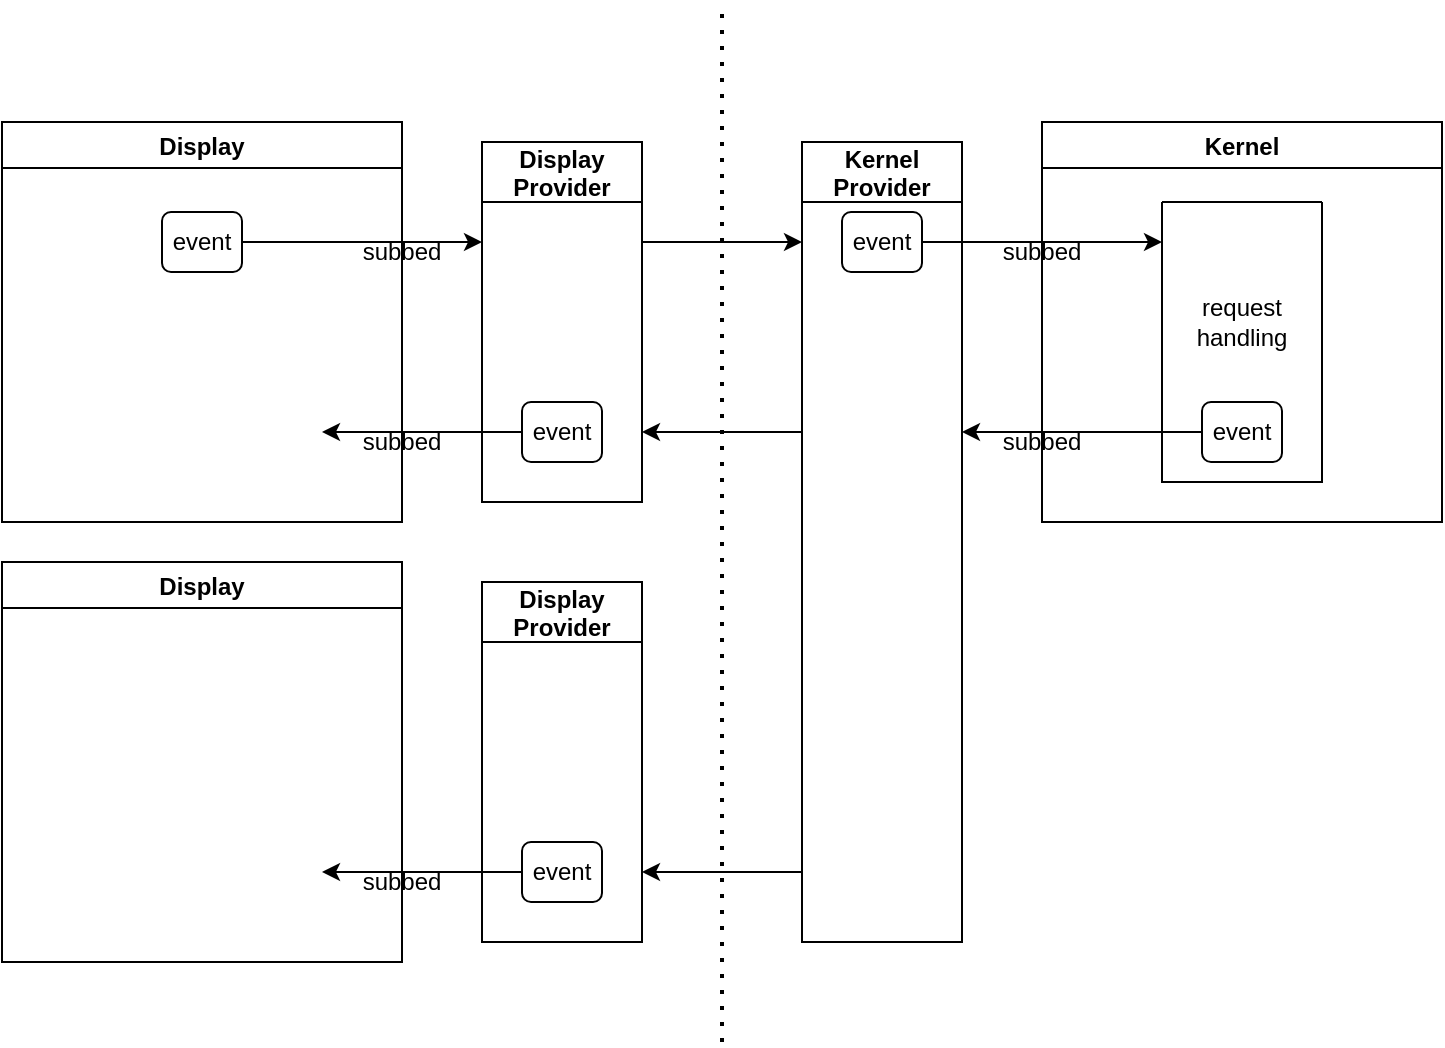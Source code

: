 <mxfile version="18.0.2" type="github">
  <diagram id="0XhfBKjNk-TcLNIDxF9G" name="Page-1">
    <mxGraphModel dx="1185" dy="662" grid="1" gridSize="10" guides="1" tooltips="1" connect="1" arrows="1" fold="1" page="1" pageScale="1" pageWidth="827" pageHeight="1169" math="0" shadow="0">
      <root>
        <mxCell id="0" />
        <mxCell id="1" parent="0" />
        <mxCell id="hAHZ5cEmVnTdR4CNkjqM-2" value="Display" style="swimlane;" vertex="1" parent="1">
          <mxGeometry x="40" y="220" width="200" height="200" as="geometry">
            <mxRectangle x="40" y="220" width="80" height="23" as="alternateBounds" />
          </mxGeometry>
        </mxCell>
        <mxCell id="hAHZ5cEmVnTdR4CNkjqM-4" value="event" style="rounded=1;whiteSpace=wrap;html=1;" vertex="1" parent="hAHZ5cEmVnTdR4CNkjqM-2">
          <mxGeometry x="80" y="45" width="40" height="30" as="geometry" />
        </mxCell>
        <mxCell id="hAHZ5cEmVnTdR4CNkjqM-3" value="Kernel" style="swimlane;" vertex="1" parent="1">
          <mxGeometry x="560" y="220" width="200" height="200" as="geometry" />
        </mxCell>
        <mxCell id="hAHZ5cEmVnTdR4CNkjqM-34" value="subbed" style="text;html=1;strokeColor=none;fillColor=none;align=center;verticalAlign=middle;whiteSpace=wrap;rounded=0;" vertex="1" parent="hAHZ5cEmVnTdR4CNkjqM-3">
          <mxGeometry x="-30" y="50" width="60" height="30" as="geometry" />
        </mxCell>
        <mxCell id="hAHZ5cEmVnTdR4CNkjqM-43" value="" style="swimlane;startSize=0;" vertex="1" parent="hAHZ5cEmVnTdR4CNkjqM-3">
          <mxGeometry x="60" y="40" width="80" height="140" as="geometry" />
        </mxCell>
        <mxCell id="hAHZ5cEmVnTdR4CNkjqM-44" value="request handling" style="text;html=1;strokeColor=none;fillColor=none;align=center;verticalAlign=middle;whiteSpace=wrap;rounded=0;" vertex="1" parent="hAHZ5cEmVnTdR4CNkjqM-43">
          <mxGeometry x="10" y="45" width="60" height="30" as="geometry" />
        </mxCell>
        <mxCell id="hAHZ5cEmVnTdR4CNkjqM-42" value="event" style="rounded=1;whiteSpace=wrap;html=1;" vertex="1" parent="hAHZ5cEmVnTdR4CNkjqM-43">
          <mxGeometry x="20" y="100" width="40" height="30" as="geometry" />
        </mxCell>
        <mxCell id="hAHZ5cEmVnTdR4CNkjqM-6" value="Display&#xa;Provider" style="swimlane;startSize=30;" vertex="1" parent="1">
          <mxGeometry x="280" y="230" width="80" height="180" as="geometry" />
        </mxCell>
        <mxCell id="hAHZ5cEmVnTdR4CNkjqM-45" value="event" style="rounded=1;whiteSpace=wrap;html=1;" vertex="1" parent="hAHZ5cEmVnTdR4CNkjqM-6">
          <mxGeometry x="20" y="130" width="40" height="30" as="geometry" />
        </mxCell>
        <mxCell id="hAHZ5cEmVnTdR4CNkjqM-8" value="" style="endArrow=classic;html=1;rounded=0;exitX=1;exitY=0.5;exitDx=0;exitDy=0;" edge="1" parent="1" source="hAHZ5cEmVnTdR4CNkjqM-4">
          <mxGeometry width="50" height="50" relative="1" as="geometry">
            <mxPoint x="310" y="345" as="sourcePoint" />
            <mxPoint x="280" y="280" as="targetPoint" />
          </mxGeometry>
        </mxCell>
        <mxCell id="hAHZ5cEmVnTdR4CNkjqM-11" value="subbed" style="text;html=1;strokeColor=none;fillColor=none;align=center;verticalAlign=middle;whiteSpace=wrap;rounded=0;" vertex="1" parent="1">
          <mxGeometry x="210" y="270" width="60" height="30" as="geometry" />
        </mxCell>
        <mxCell id="hAHZ5cEmVnTdR4CNkjqM-13" value="Kernel&#xa;Provider" style="swimlane;startSize=30;" vertex="1" parent="1">
          <mxGeometry x="440" y="230" width="80" height="400" as="geometry" />
        </mxCell>
        <mxCell id="hAHZ5cEmVnTdR4CNkjqM-41" value="event" style="rounded=1;whiteSpace=wrap;html=1;" vertex="1" parent="hAHZ5cEmVnTdR4CNkjqM-13">
          <mxGeometry x="20" y="35" width="40" height="30" as="geometry" />
        </mxCell>
        <mxCell id="hAHZ5cEmVnTdR4CNkjqM-49" value="" style="endArrow=classic;html=1;rounded=0;" edge="1" parent="hAHZ5cEmVnTdR4CNkjqM-13">
          <mxGeometry width="50" height="50" relative="1" as="geometry">
            <mxPoint y="145" as="sourcePoint" />
            <mxPoint x="-80" y="145" as="targetPoint" />
          </mxGeometry>
        </mxCell>
        <mxCell id="hAHZ5cEmVnTdR4CNkjqM-17" value="" style="endArrow=none;dashed=1;html=1;dashPattern=1 3;strokeWidth=2;rounded=0;" edge="1" parent="1">
          <mxGeometry width="50" height="50" relative="1" as="geometry">
            <mxPoint x="400" y="680" as="sourcePoint" />
            <mxPoint x="400" y="160" as="targetPoint" />
          </mxGeometry>
        </mxCell>
        <mxCell id="hAHZ5cEmVnTdR4CNkjqM-18" value="" style="endArrow=classic;html=1;rounded=0;exitX=0;exitY=0.5;exitDx=0;exitDy=0;" edge="1" parent="1" source="hAHZ5cEmVnTdR4CNkjqM-42">
          <mxGeometry width="50" height="50" relative="1" as="geometry">
            <mxPoint x="620" y="380" as="sourcePoint" />
            <mxPoint x="520" y="375" as="targetPoint" />
          </mxGeometry>
        </mxCell>
        <mxCell id="hAHZ5cEmVnTdR4CNkjqM-21" value="Display" style="swimlane;" vertex="1" parent="1">
          <mxGeometry x="40" y="440" width="200" height="200" as="geometry">
            <mxRectangle x="40" y="220" width="80" height="23" as="alternateBounds" />
          </mxGeometry>
        </mxCell>
        <mxCell id="hAHZ5cEmVnTdR4CNkjqM-23" value="Display&#xa;Provider" style="swimlane;startSize=30;" vertex="1" parent="1">
          <mxGeometry x="280" y="450" width="80" height="180" as="geometry" />
        </mxCell>
        <mxCell id="hAHZ5cEmVnTdR4CNkjqM-27" value="" style="endArrow=classic;html=1;rounded=0;exitX=0;exitY=0.5;exitDx=0;exitDy=0;" edge="1" parent="hAHZ5cEmVnTdR4CNkjqM-23" source="hAHZ5cEmVnTdR4CNkjqM-46">
          <mxGeometry width="50" height="50" relative="1" as="geometry">
            <mxPoint y="150" as="sourcePoint" />
            <mxPoint x="-80" y="145" as="targetPoint" />
          </mxGeometry>
        </mxCell>
        <mxCell id="hAHZ5cEmVnTdR4CNkjqM-46" value="event" style="rounded=1;whiteSpace=wrap;html=1;" vertex="1" parent="hAHZ5cEmVnTdR4CNkjqM-23">
          <mxGeometry x="20" y="130" width="40" height="30" as="geometry" />
        </mxCell>
        <mxCell id="hAHZ5cEmVnTdR4CNkjqM-26" value="" style="endArrow=classic;html=1;rounded=0;" edge="1" parent="1">
          <mxGeometry width="50" height="50" relative="1" as="geometry">
            <mxPoint x="440" y="595" as="sourcePoint" />
            <mxPoint x="360" y="595" as="targetPoint" />
          </mxGeometry>
        </mxCell>
        <mxCell id="hAHZ5cEmVnTdR4CNkjqM-28" value="subbed" style="text;html=1;strokeColor=none;fillColor=none;align=center;verticalAlign=middle;whiteSpace=wrap;rounded=0;" vertex="1" parent="1">
          <mxGeometry x="210" y="585" width="60" height="30" as="geometry" />
        </mxCell>
        <mxCell id="hAHZ5cEmVnTdR4CNkjqM-29" value="" style="endArrow=classic;html=1;rounded=0;exitX=0;exitY=0.5;exitDx=0;exitDy=0;" edge="1" parent="1" source="hAHZ5cEmVnTdR4CNkjqM-45">
          <mxGeometry width="50" height="50" relative="1" as="geometry">
            <mxPoint x="280" y="380" as="sourcePoint" />
            <mxPoint x="200" y="375" as="targetPoint" />
          </mxGeometry>
        </mxCell>
        <mxCell id="hAHZ5cEmVnTdR4CNkjqM-30" value="subbed" style="text;html=1;strokeColor=none;fillColor=none;align=center;verticalAlign=middle;whiteSpace=wrap;rounded=0;" vertex="1" parent="1">
          <mxGeometry x="210" y="360" width="60" height="40" as="geometry" />
        </mxCell>
        <mxCell id="hAHZ5cEmVnTdR4CNkjqM-32" value="" style="endArrow=classic;html=1;rounded=0;" edge="1" parent="1">
          <mxGeometry width="50" height="50" relative="1" as="geometry">
            <mxPoint x="360" y="280" as="sourcePoint" />
            <mxPoint x="440" y="280" as="targetPoint" />
          </mxGeometry>
        </mxCell>
        <mxCell id="hAHZ5cEmVnTdR4CNkjqM-33" value="" style="endArrow=classic;html=1;rounded=0;exitX=1;exitY=0.5;exitDx=0;exitDy=0;" edge="1" parent="1" source="hAHZ5cEmVnTdR4CNkjqM-41">
          <mxGeometry width="50" height="50" relative="1" as="geometry">
            <mxPoint x="520" y="280" as="sourcePoint" />
            <mxPoint x="620" y="280" as="targetPoint" />
          </mxGeometry>
        </mxCell>
        <mxCell id="hAHZ5cEmVnTdR4CNkjqM-35" value="subbed" style="text;html=1;strokeColor=none;fillColor=none;align=center;verticalAlign=middle;whiteSpace=wrap;rounded=0;" vertex="1" parent="1">
          <mxGeometry x="530" y="365" width="60" height="30" as="geometry" />
        </mxCell>
      </root>
    </mxGraphModel>
  </diagram>
</mxfile>
